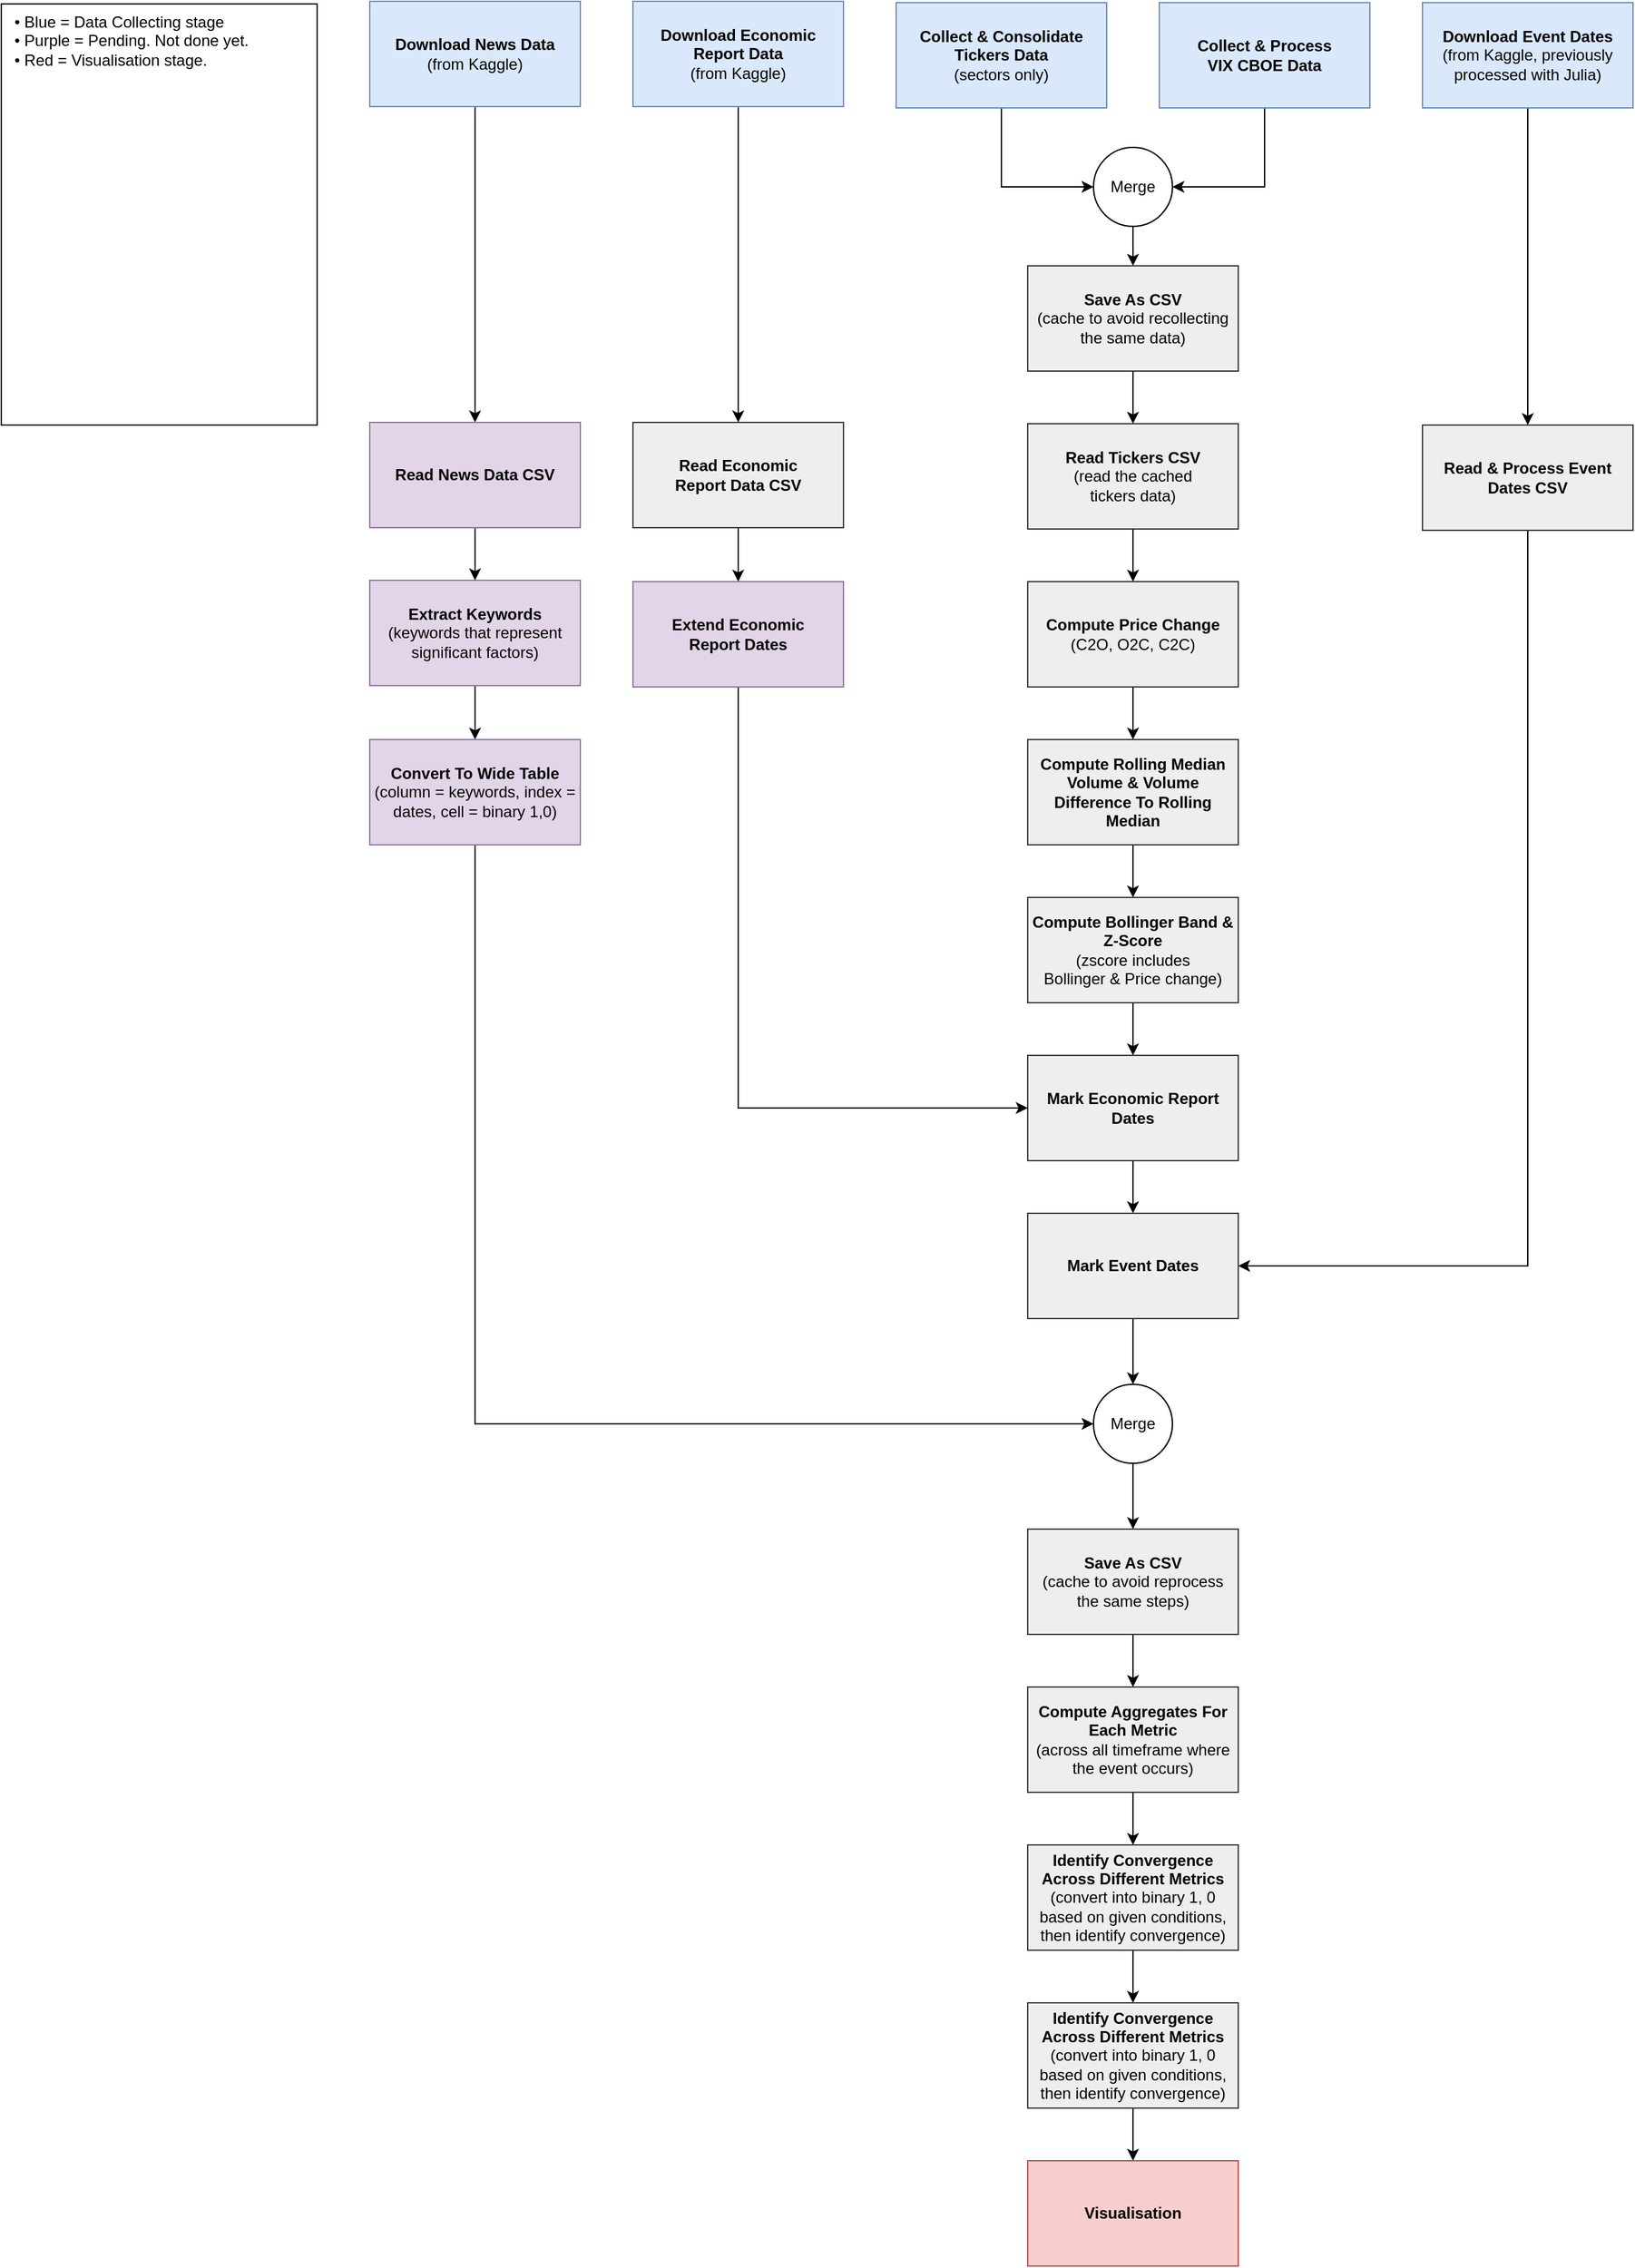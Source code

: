 <mxfile version="16.0.0" type="device"><diagram id="TA3d0gfEujd9lGO7cJhM" name="processing-pipeline"><mxGraphModel dx="2292" dy="919" grid="1" gridSize="10" guides="1" tooltips="1" connect="1" arrows="1" fold="1" page="1" pageScale="1" pageWidth="1169" pageHeight="827" math="0" shadow="0"><root><mxCell id="0"/><mxCell id="1" parent="0"/><mxCell id="4tUcFZd3taT3lNP48aRb-4" style="edgeStyle=orthogonalEdgeStyle;rounded=0;orthogonalLoop=1;jettySize=auto;html=1;entryX=0;entryY=0.5;entryDx=0;entryDy=0;" parent="1" source="4tUcFZd3taT3lNP48aRb-1" target="4tUcFZd3taT3lNP48aRb-3" edge="1"><mxGeometry relative="1" as="geometry"/></mxCell><mxCell id="4tUcFZd3taT3lNP48aRb-1" value="&lt;b&gt;Collect &amp;amp; Consolidate Tickers Data&lt;br&gt;&lt;/b&gt;(sectors only)" style="rounded=0;whiteSpace=wrap;html=1;fillColor=#dae8fc;strokeColor=#6c8ebf;" parent="1" vertex="1"><mxGeometry x="-400" y="40" width="160" height="80" as="geometry"/></mxCell><mxCell id="4tUcFZd3taT3lNP48aRb-5" style="edgeStyle=orthogonalEdgeStyle;rounded=0;orthogonalLoop=1;jettySize=auto;html=1;entryX=1;entryY=0.5;entryDx=0;entryDy=0;" parent="1" source="4tUcFZd3taT3lNP48aRb-2" target="4tUcFZd3taT3lNP48aRb-3" edge="1"><mxGeometry relative="1" as="geometry"/></mxCell><mxCell id="4tUcFZd3taT3lNP48aRb-2" value="&lt;b&gt;Collect &amp;amp; Process&lt;br&gt;VIX CBOE Data&lt;/b&gt;" style="rounded=0;whiteSpace=wrap;html=1;fillColor=#dae8fc;strokeColor=#6c8ebf;" parent="1" vertex="1"><mxGeometry x="-200" y="40" width="160" height="80" as="geometry"/></mxCell><mxCell id="4tUcFZd3taT3lNP48aRb-7" value="" style="edgeStyle=orthogonalEdgeStyle;rounded=0;orthogonalLoop=1;jettySize=auto;html=1;" parent="1" source="4tUcFZd3taT3lNP48aRb-3" target="4tUcFZd3taT3lNP48aRb-6" edge="1"><mxGeometry relative="1" as="geometry"/></mxCell><mxCell id="4tUcFZd3taT3lNP48aRb-3" value="Merge" style="ellipse;whiteSpace=wrap;html=1;aspect=fixed;" parent="1" vertex="1"><mxGeometry x="-250" y="150" width="60" height="60" as="geometry"/></mxCell><mxCell id="4tUcFZd3taT3lNP48aRb-9" value="" style="edgeStyle=orthogonalEdgeStyle;rounded=0;orthogonalLoop=1;jettySize=auto;html=1;" parent="1" source="4tUcFZd3taT3lNP48aRb-6" target="4tUcFZd3taT3lNP48aRb-8" edge="1"><mxGeometry relative="1" as="geometry"/></mxCell><mxCell id="4tUcFZd3taT3lNP48aRb-6" value="&lt;b&gt;Save As CSV&lt;/b&gt;&lt;br&gt;(cache to avoid recollecting the same data)" style="rounded=0;whiteSpace=wrap;html=1;fillColor=#eeeeee;strokeColor=#36393d;" parent="1" vertex="1"><mxGeometry x="-300" y="240" width="160" height="80" as="geometry"/></mxCell><mxCell id="4tUcFZd3taT3lNP48aRb-26" value="" style="edgeStyle=orthogonalEdgeStyle;rounded=0;orthogonalLoop=1;jettySize=auto;html=1;" parent="1" source="4tUcFZd3taT3lNP48aRb-8" target="4tUcFZd3taT3lNP48aRb-18" edge="1"><mxGeometry relative="1" as="geometry"/></mxCell><mxCell id="4tUcFZd3taT3lNP48aRb-8" value="&lt;b&gt;Read Tickers CSV&lt;/b&gt;&lt;br&gt;(read the cached &lt;br&gt;tickers data)" style="rounded=0;whiteSpace=wrap;html=1;fillColor=#eeeeee;strokeColor=#36393d;" parent="1" vertex="1"><mxGeometry x="-300" y="360" width="160" height="80" as="geometry"/></mxCell><mxCell id="4tUcFZd3taT3lNP48aRb-14" value="" style="edgeStyle=orthogonalEdgeStyle;rounded=0;orthogonalLoop=1;jettySize=auto;html=1;" parent="1" source="4tUcFZd3taT3lNP48aRb-10" target="4tUcFZd3taT3lNP48aRb-12" edge="1"><mxGeometry relative="1" as="geometry"/></mxCell><mxCell id="4tUcFZd3taT3lNP48aRb-10" value="&lt;b&gt;Download Economic Report Data &lt;br&gt;&lt;/b&gt;(from Kaggle)" style="rounded=0;whiteSpace=wrap;html=1;fillColor=#dae8fc;strokeColor=#6c8ebf;" parent="1" vertex="1"><mxGeometry x="-600" y="39" width="160" height="80" as="geometry"/></mxCell><mxCell id="4tUcFZd3taT3lNP48aRb-32" style="edgeStyle=orthogonalEdgeStyle;rounded=0;orthogonalLoop=1;jettySize=auto;html=1;entryX=1;entryY=0.5;entryDx=0;entryDy=0;" parent="1" source="4tUcFZd3taT3lNP48aRb-11" target="4tUcFZd3taT3lNP48aRb-31" edge="1"><mxGeometry relative="1" as="geometry"><Array as="points"><mxPoint x="80" y="1000"/></Array></mxGeometry></mxCell><mxCell id="4tUcFZd3taT3lNP48aRb-11" value="&lt;b&gt;Read &amp;amp; Process Event Dates CSV&lt;/b&gt;" style="rounded=0;whiteSpace=wrap;html=1;fillColor=#eeeeee;strokeColor=#36393d;" parent="1" vertex="1"><mxGeometry y="361" width="160" height="80" as="geometry"/></mxCell><mxCell id="TveUfgie4GC9eL4EM50W-8" value="" style="edgeStyle=orthogonalEdgeStyle;rounded=0;orthogonalLoop=1;jettySize=auto;html=1;" edge="1" parent="1" source="4tUcFZd3taT3lNP48aRb-12" target="TveUfgie4GC9eL4EM50W-7"><mxGeometry relative="1" as="geometry"/></mxCell><mxCell id="4tUcFZd3taT3lNP48aRb-12" value="&lt;b&gt;Read Economic &lt;br&gt;Report Data CSV&lt;/b&gt;" style="rounded=0;whiteSpace=wrap;html=1;fillColor=#eeeeee;strokeColor=#36393d;" parent="1" vertex="1"><mxGeometry x="-600" y="359" width="160" height="80" as="geometry"/></mxCell><mxCell id="4tUcFZd3taT3lNP48aRb-15" value="" style="edgeStyle=orthogonalEdgeStyle;rounded=0;orthogonalLoop=1;jettySize=auto;html=1;" parent="1" source="4tUcFZd3taT3lNP48aRb-13" target="4tUcFZd3taT3lNP48aRb-11" edge="1"><mxGeometry relative="1" as="geometry"/></mxCell><mxCell id="4tUcFZd3taT3lNP48aRb-13" value="&lt;b&gt;Download Event Dates&lt;/b&gt;&lt;b&gt;&lt;br&gt;&lt;/b&gt;(from Kaggle, previously processed with Julia)" style="rounded=0;whiteSpace=wrap;html=1;fillColor=#dae8fc;strokeColor=#6c8ebf;" parent="1" vertex="1"><mxGeometry y="40" width="160" height="80" as="geometry"/></mxCell><mxCell id="4tUcFZd3taT3lNP48aRb-27" value="" style="edgeStyle=orthogonalEdgeStyle;rounded=0;orthogonalLoop=1;jettySize=auto;html=1;" parent="1" source="4tUcFZd3taT3lNP48aRb-18" target="4tUcFZd3taT3lNP48aRb-21" edge="1"><mxGeometry relative="1" as="geometry"/></mxCell><mxCell id="4tUcFZd3taT3lNP48aRb-18" value="&lt;b&gt;Compute Price Change&lt;/b&gt;&lt;br&gt;(C2O, O2C, C2C)" style="rounded=0;whiteSpace=wrap;html=1;fillColor=#eeeeee;strokeColor=#36393d;" parent="1" vertex="1"><mxGeometry x="-300" y="480" width="160" height="80" as="geometry"/></mxCell><mxCell id="4tUcFZd3taT3lNP48aRb-28" value="" style="edgeStyle=orthogonalEdgeStyle;rounded=0;orthogonalLoop=1;jettySize=auto;html=1;" parent="1" source="4tUcFZd3taT3lNP48aRb-21" target="4tUcFZd3taT3lNP48aRb-24" edge="1"><mxGeometry relative="1" as="geometry"/></mxCell><mxCell id="4tUcFZd3taT3lNP48aRb-21" value="&lt;b&gt;Compute Rolling Median Volume &amp;amp; Volume Difference To Rolling Median&lt;/b&gt;" style="rounded=0;whiteSpace=wrap;html=1;fillColor=#eeeeee;strokeColor=#36393d;" parent="1" vertex="1"><mxGeometry x="-300" y="600" width="160" height="80" as="geometry"/></mxCell><mxCell id="4tUcFZd3taT3lNP48aRb-34" value="" style="edgeStyle=orthogonalEdgeStyle;rounded=0;orthogonalLoop=1;jettySize=auto;html=1;" parent="1" source="4tUcFZd3taT3lNP48aRb-24" target="4tUcFZd3taT3lNP48aRb-29" edge="1"><mxGeometry relative="1" as="geometry"/></mxCell><mxCell id="4tUcFZd3taT3lNP48aRb-24" value="&lt;b&gt;Compute Bollinger Band &amp;amp; Z-Score&lt;/b&gt;&lt;br&gt;(zscore includes &lt;br&gt;Bollinger &amp;amp; Price change)" style="rounded=0;whiteSpace=wrap;html=1;fillColor=#eeeeee;strokeColor=#36393d;" parent="1" vertex="1"><mxGeometry x="-300" y="720" width="160" height="80" as="geometry"/></mxCell><mxCell id="4tUcFZd3taT3lNP48aRb-35" value="" style="edgeStyle=orthogonalEdgeStyle;rounded=0;orthogonalLoop=1;jettySize=auto;html=1;" parent="1" source="4tUcFZd3taT3lNP48aRb-29" target="4tUcFZd3taT3lNP48aRb-31" edge="1"><mxGeometry relative="1" as="geometry"/></mxCell><mxCell id="4tUcFZd3taT3lNP48aRb-29" value="&lt;b&gt;Mark Economic Report Dates&lt;/b&gt;" style="rounded=0;whiteSpace=wrap;html=1;fillColor=#eeeeee;strokeColor=#36393d;" parent="1" vertex="1"><mxGeometry x="-300" y="840" width="160" height="80" as="geometry"/></mxCell><mxCell id="4tUcFZd3taT3lNP48aRb-49" value="" style="edgeStyle=orthogonalEdgeStyle;rounded=0;orthogonalLoop=1;jettySize=auto;html=1;" parent="1" source="4tUcFZd3taT3lNP48aRb-31" target="4tUcFZd3taT3lNP48aRb-46" edge="1"><mxGeometry relative="1" as="geometry"/></mxCell><mxCell id="4tUcFZd3taT3lNP48aRb-31" value="&lt;b&gt;Mark Event Dates&lt;/b&gt;" style="rounded=0;whiteSpace=wrap;html=1;fillColor=#eeeeee;strokeColor=#36393d;" parent="1" vertex="1"><mxGeometry x="-300" y="960" width="160" height="80" as="geometry"/></mxCell><mxCell id="4tUcFZd3taT3lNP48aRb-55" value="" style="edgeStyle=orthogonalEdgeStyle;rounded=0;orthogonalLoop=1;jettySize=auto;html=1;" parent="1" source="4tUcFZd3taT3lNP48aRb-36" target="4tUcFZd3taT3lNP48aRb-54" edge="1"><mxGeometry relative="1" as="geometry"/></mxCell><mxCell id="4tUcFZd3taT3lNP48aRb-36" value="&lt;b&gt;Save As CSV&lt;/b&gt;&lt;br&gt;(cache to avoid reprocess &lt;br&gt;the same steps)" style="rounded=0;whiteSpace=wrap;html=1;fillColor=#eeeeee;strokeColor=#36393d;" parent="1" vertex="1"><mxGeometry x="-300" y="1200" width="160" height="80" as="geometry"/></mxCell><mxCell id="4tUcFZd3taT3lNP48aRb-52" style="edgeStyle=orthogonalEdgeStyle;rounded=0;orthogonalLoop=1;jettySize=auto;html=1;entryX=0.5;entryY=0;entryDx=0;entryDy=0;" parent="1" source="4tUcFZd3taT3lNP48aRb-38" target="4tUcFZd3taT3lNP48aRb-51" edge="1"><mxGeometry relative="1" as="geometry"/></mxCell><mxCell id="4tUcFZd3taT3lNP48aRb-38" value="&lt;b&gt;Download News Data&lt;br&gt;&lt;/b&gt;(from Kaggle)" style="rounded=0;whiteSpace=wrap;html=1;fillColor=#dae8fc;strokeColor=#6c8ebf;" parent="1" vertex="1"><mxGeometry x="-800" y="39" width="160" height="80" as="geometry"/></mxCell><mxCell id="4tUcFZd3taT3lNP48aRb-44" value="" style="edgeStyle=orthogonalEdgeStyle;rounded=0;orthogonalLoop=1;jettySize=auto;html=1;" parent="1" source="4tUcFZd3taT3lNP48aRb-39" target="4tUcFZd3taT3lNP48aRb-41" edge="1"><mxGeometry relative="1" as="geometry"/></mxCell><mxCell id="4tUcFZd3taT3lNP48aRb-39" value="&lt;b&gt;Extract Keywords&lt;/b&gt;&lt;br&gt;(keywords that represent significant factors)" style="rounded=0;whiteSpace=wrap;html=1;fillColor=#e1d5e7;strokeColor=#9673a6;" parent="1" vertex="1"><mxGeometry x="-800" y="479" width="160" height="80" as="geometry"/></mxCell><mxCell id="4tUcFZd3taT3lNP48aRb-48" style="edgeStyle=orthogonalEdgeStyle;rounded=0;orthogonalLoop=1;jettySize=auto;html=1;entryX=0;entryY=0.5;entryDx=0;entryDy=0;" parent="1" source="4tUcFZd3taT3lNP48aRb-41" target="4tUcFZd3taT3lNP48aRb-46" edge="1"><mxGeometry relative="1" as="geometry"><Array as="points"><mxPoint x="-720" y="1120"/><mxPoint x="-250" y="1120"/></Array></mxGeometry></mxCell><mxCell id="4tUcFZd3taT3lNP48aRb-41" value="&lt;b&gt;Convert To Wide Table&lt;/b&gt;&lt;br&gt;(column = keywords, index = dates, cell = binary 1,0)" style="rounded=0;whiteSpace=wrap;html=1;fillColor=#e1d5e7;strokeColor=#9673a6;" parent="1" vertex="1"><mxGeometry x="-800" y="600" width="160" height="80" as="geometry"/></mxCell><mxCell id="4tUcFZd3taT3lNP48aRb-50" value="" style="edgeStyle=orthogonalEdgeStyle;rounded=0;orthogonalLoop=1;jettySize=auto;html=1;" parent="1" source="4tUcFZd3taT3lNP48aRb-46" target="4tUcFZd3taT3lNP48aRb-36" edge="1"><mxGeometry relative="1" as="geometry"/></mxCell><mxCell id="4tUcFZd3taT3lNP48aRb-46" value="Merge" style="ellipse;whiteSpace=wrap;html=1;aspect=fixed;" parent="1" vertex="1"><mxGeometry x="-250" y="1090" width="60" height="60" as="geometry"/></mxCell><mxCell id="4tUcFZd3taT3lNP48aRb-53" value="" style="edgeStyle=orthogonalEdgeStyle;rounded=0;orthogonalLoop=1;jettySize=auto;html=1;" parent="1" source="4tUcFZd3taT3lNP48aRb-51" target="4tUcFZd3taT3lNP48aRb-39" edge="1"><mxGeometry relative="1" as="geometry"/></mxCell><mxCell id="4tUcFZd3taT3lNP48aRb-51" value="&lt;b&gt;Read News Data CSV&lt;/b&gt;" style="rounded=0;whiteSpace=wrap;html=1;fillColor=#e1d5e7;strokeColor=#9673a6;" parent="1" vertex="1"><mxGeometry x="-800" y="359" width="160" height="80" as="geometry"/></mxCell><mxCell id="TveUfgie4GC9eL4EM50W-2" value="" style="edgeStyle=orthogonalEdgeStyle;rounded=0;orthogonalLoop=1;jettySize=auto;html=1;" edge="1" parent="1" source="4tUcFZd3taT3lNP48aRb-54" target="TveUfgie4GC9eL4EM50W-1"><mxGeometry relative="1" as="geometry"/></mxCell><mxCell id="4tUcFZd3taT3lNP48aRb-54" value="&lt;b&gt;Compute Aggregates For Each Metric&lt;br&gt;&lt;/b&gt;(across all timeframe where the event occurs)" style="rounded=0;whiteSpace=wrap;html=1;fillColor=#eeeeee;strokeColor=#36393d;" parent="1" vertex="1"><mxGeometry x="-300" y="1320" width="160" height="80" as="geometry"/></mxCell><mxCell id="TveUfgie4GC9eL4EM50W-4" value="" style="edgeStyle=orthogonalEdgeStyle;rounded=0;orthogonalLoop=1;jettySize=auto;html=1;" edge="1" parent="1" source="TveUfgie4GC9eL4EM50W-1" target="TveUfgie4GC9eL4EM50W-3"><mxGeometry relative="1" as="geometry"/></mxCell><mxCell id="TveUfgie4GC9eL4EM50W-1" value="&lt;b&gt;Identify Convergence Across Different Metrics&lt;br&gt;&lt;/b&gt;(convert into binary 1, 0 based on given conditions, then identify convergence)&lt;b&gt;&lt;br&gt;&lt;/b&gt;" style="rounded=0;whiteSpace=wrap;html=1;fillColor=#eeeeee;strokeColor=#36393d;" vertex="1" parent="1"><mxGeometry x="-300" y="1440" width="160" height="80" as="geometry"/></mxCell><mxCell id="TveUfgie4GC9eL4EM50W-6" value="" style="edgeStyle=orthogonalEdgeStyle;rounded=0;orthogonalLoop=1;jettySize=auto;html=1;" edge="1" parent="1" source="TveUfgie4GC9eL4EM50W-3" target="TveUfgie4GC9eL4EM50W-5"><mxGeometry relative="1" as="geometry"/></mxCell><mxCell id="TveUfgie4GC9eL4EM50W-3" value="&lt;b&gt;Identify Convergence Across Different Metrics&lt;br&gt;&lt;/b&gt;(convert into binary 1, 0 based on given conditions, then identify convergence)&lt;b&gt;&lt;br&gt;&lt;/b&gt;" style="rounded=0;whiteSpace=wrap;html=1;fillColor=#eeeeee;strokeColor=#36393d;" vertex="1" parent="1"><mxGeometry x="-300" y="1560" width="160" height="80" as="geometry"/></mxCell><mxCell id="TveUfgie4GC9eL4EM50W-5" value="&lt;b&gt;Visualisation&lt;br&gt;&lt;/b&gt;" style="rounded=0;whiteSpace=wrap;html=1;fillColor=#f8cecc;strokeColor=#b85450;" vertex="1" parent="1"><mxGeometry x="-300" y="1680" width="160" height="80" as="geometry"/></mxCell><mxCell id="TveUfgie4GC9eL4EM50W-9" style="edgeStyle=orthogonalEdgeStyle;rounded=0;orthogonalLoop=1;jettySize=auto;html=1;entryX=0;entryY=0.5;entryDx=0;entryDy=0;" edge="1" parent="1" source="TveUfgie4GC9eL4EM50W-7" target="4tUcFZd3taT3lNP48aRb-29"><mxGeometry relative="1" as="geometry"><Array as="points"><mxPoint x="-520" y="880"/></Array></mxGeometry></mxCell><mxCell id="TveUfgie4GC9eL4EM50W-7" value="&lt;b&gt;Extend Economic&lt;br&gt;Report Dates&lt;/b&gt;" style="rounded=0;whiteSpace=wrap;html=1;fillColor=#e1d5e7;strokeColor=#9673a6;" vertex="1" parent="1"><mxGeometry x="-600" y="480" width="160" height="80" as="geometry"/></mxCell><mxCell id="TveUfgie4GC9eL4EM50W-10" value="• Blue = Data Collecting&amp;nbsp;stage&lt;br&gt;•&amp;nbsp;Purple = Pending. Not done yet.&amp;nbsp;&lt;br&gt;•&amp;nbsp;Red = Visualisation stage.&amp;nbsp;" style="rounded=0;whiteSpace=wrap;html=1;align=left;verticalAlign=top;spacingLeft=8;" vertex="1" parent="1"><mxGeometry x="-1080" y="41" width="240" height="320" as="geometry"/></mxCell></root></mxGraphModel></diagram></mxfile>